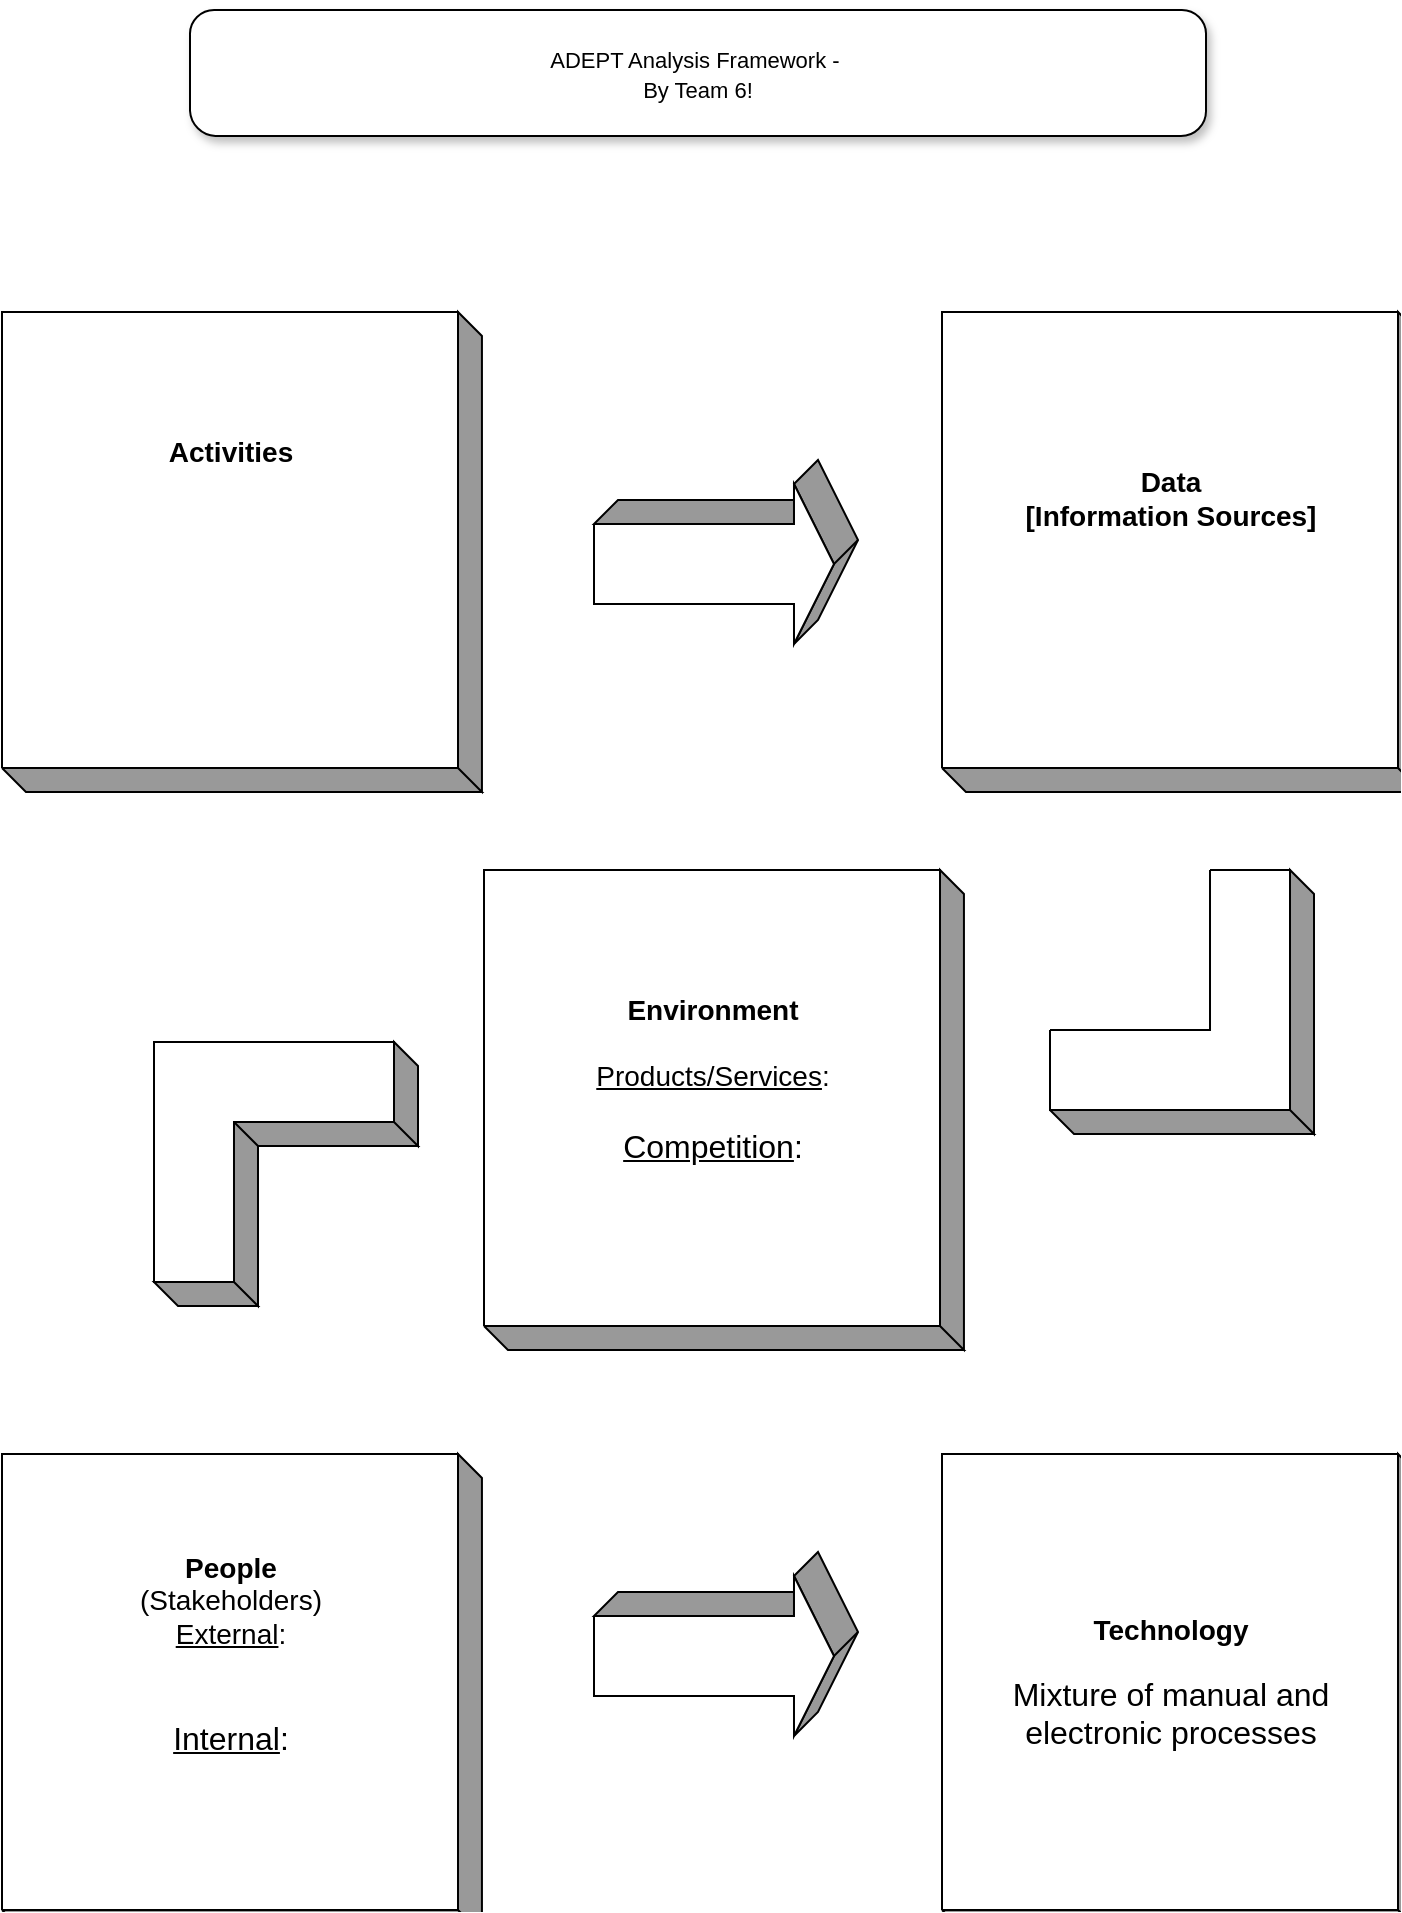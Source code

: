 <mxfile version="27.1.4" pages="2">
  <diagram name="ADEPT" id="ADEPT">
    <mxGraphModel dx="891" dy="790" grid="1" gridSize="10" guides="1" tooltips="1" connect="1" arrows="1" fold="1" page="1" pageScale="1" pageWidth="850" pageHeight="1100" math="0" shadow="0">
      <root>
        <mxCell id="0" />
        <mxCell id="1" parent="0" />
        <mxCell id="2" style="vsdxID=1;fillColor=none;gradientColor=none;strokeColor=none;labelBackgroundColor=none;rounded=0;html=1;whiteSpace=wrap;" parent="1" vertex="1">
          <mxGeometry x="76" y="241" width="228" height="228" as="geometry" />
        </mxCell>
        <mxCell id="3" style="vsdxID=2;fillColor=#999999;gradientColor=none;shape=stencil(UzV2Ls5ILEhVNTIoLinKz04tz0wpyVA1dlE1MsrMy0gtyiwBslSNXVWNndPyi1LTi/JL81Ig/IJEkEoQKze/DGRCBUSfAUiHkUElhGdoAOG7QZTmZOYhKYVJkqUYr1JTPSNTFNVwAWI1IAlRw+0km0+yBrzOATIQ8ZWWmZMDiW5kefT4BQpB0oaxKwA=);strokeColor=#000000;spacingTop=-3;spacingBottom=-3;spacingLeft=-3;spacingRight=-3;labelBackgroundColor=none;rounded=0;html=1;whiteSpace=wrap;" parent="2" vertex="1">
          <mxGeometry width="228" height="228" as="geometry" />
        </mxCell>
        <mxCell id="4" style="vsdxID=3;fillColor=#FFFFFF;gradientColor=none;shape=stencil(nZBLDoAgDERP0z3SIyjew0SURgSD+Lu9kMZoXLhwN9O+tukAlrNpJg1SzDH4QW/URgNYgZTkjA4UkwJUgGXng+6DX1zLfmoymdXo17xh5zmRJ6Q42BWCfc2oJfdAr+Yv+AP9Cb7OJ3H/2JG1HNGz/84klThPVCc=);strokeColor=#000000;labelBackgroundColor=none;rounded=0;html=1;whiteSpace=wrap;" parent="2" vertex="1">
          <mxGeometry width="228" height="228" as="geometry" />
        </mxCell>
        <mxCell id="5" value="&lt;p style=&quot;margin-left: 0 ; margin-right: 0 ; margin-top: 0px ; margin-bottom: 0px ; text-indent: 0 ; direction: ltr&quot;&gt;&lt;/p&gt;&lt;div style=&quot;text-align: left&quot;&gt;&lt;b style=&quot;font-family: &amp;quot;arial&amp;quot; ; font-size: 14px ; letter-spacing: 0px&quot;&gt;Activities&lt;/b&gt;&lt;/div&gt;&lt;div style=&quot;text-align: left&quot;&gt;&lt;b style=&quot;font-family: &amp;quot;arial&amp;quot; ; font-size: 14px ; letter-spacing: 0px&quot;&gt;&lt;br&gt;&lt;/b&gt;&lt;/div&gt;&lt;font style=&quot;direction: ltr ; line-height: 120% ; opacity: 1&quot; face=&quot;arial&quot;&gt;&lt;div style=&quot;text-align: left;&quot;&gt;&lt;br&gt;&lt;/div&gt;&lt;div style=&quot;text-align: left ; font-size: 11px&quot;&gt;&lt;br&gt;&lt;/div&gt;&lt;/font&gt;&lt;p&gt;&lt;/p&gt;&lt;p style=&quot;margin-left: 0 ; margin-right: 0 ; margin-top: 0px ; margin-bottom: 0px ; text-indent: 0 ; direction: ltr&quot;&gt;&lt;/p&gt;&lt;div style=&quot;text-align: left&quot;&gt;&lt;span style=&quot;background-color: transparent; color: light-dark(rgb(0, 0, 0), rgb(237, 237, 237)); letter-spacing: 0px; font-family: arial; font-size: 16px;&quot;&gt;&amp;nbsp;&lt;/span&gt;&lt;/div&gt;&lt;p&gt;&lt;/p&gt;" style="text;vsdxID=1;fillColor=none;gradientColor=none;strokeColor=none;labelBackgroundColor=none;rounded=0;html=1;whiteSpace=wrap;verticalAlign=middle;align=center;;html=1;" parent="2" vertex="1">
          <mxGeometry y="-0.6" width="228.6" height="228.6" as="geometry" />
        </mxCell>
        <mxCell id="6" value="&lt;font style=&quot;font-size: 11px; font-family: Arial; color: rgb(0, 0, 0); direction: ltr; letter-spacing: 0px; line-height: 120%; opacity: 1;&quot;&gt;ADEPT Analysis Framework -&amp;nbsp;&lt;/font&gt;&lt;div&gt;&lt;font style=&quot;font-size: 11px; font-family: Arial; color: rgb(0, 0, 0); direction: ltr; letter-spacing: 0px; line-height: 120%; opacity: 1;&quot;&gt;By Team 6!&lt;br&gt;&lt;/font&gt;&lt;/div&gt;" style="verticalAlign=middle;align=center;vsdxID=4;fillColor=#FFFFFF;gradientColor=none;shape=stencil(vVPbEoIgEP0aHnUQLPPZ7D+YQmUicVZK+/sw6EJazTSTb7t7DruchYNo1las4YjgVoPa807sdIXoGhEi6oqD0CZCNEc0KxTwEtSx3tm8YQNziA7qNHTo7bk0CRfDIYLPthBhfM03ls1gazBwbBLGiWXDjZ6GiWvQ+w1uDVcu7QPWizYApZkWqragwySDkgdmVlBIVnpQ23HejMrudlLU/P1k8lEJTUdKcOopGe1mNiVkcvDPQibXMoOMyY/wRsUy9lWQKIwiT8XrUu7P/X8h31xigofBCiGl9ecz/mpIU7JmpvkF);strokeColor=#000000;shadow=1;labelBackgroundColor=none;rounded=0;html=1;whiteSpace=wrap;" parent="1" vertex="1">
          <mxGeometry x="170" y="90" width="508" height="63" as="geometry" />
        </mxCell>
        <mxCell id="7" style="vsdxID=5;fillColor=none;gradientColor=none;strokeColor=none;labelBackgroundColor=none;rounded=0;html=1;whiteSpace=wrap;" parent="1" vertex="1">
          <mxGeometry x="546" y="241" width="228" height="228" as="geometry" />
        </mxCell>
        <mxCell id="8" style="vsdxID=6;fillColor=#999999;gradientColor=none;shape=stencil(UzV2Ls5ILEhVNTIoLinKz04tz0wpyVA1dlE1MsrMy0gtyiwBslSNXVWNndPyi1LTi/JL81Ig/IJEkEoQKze/DGRCBUSfAUiHkUElhGdoAOG7QZTmZOYhKYVJkqUYr1JTPSNTFNVwAWI1IAlRw+0km0+yBrzOATIQ8ZWWmZMDiW5kefT4BQpB0oaxKwA=);strokeColor=#000000;spacingTop=-3;spacingBottom=-3;spacingLeft=-3;spacingRight=-3;labelBackgroundColor=none;rounded=0;html=1;whiteSpace=wrap;" parent="7" vertex="1">
          <mxGeometry width="228" height="228" as="geometry" />
        </mxCell>
        <mxCell id="9" style="vsdxID=7;fillColor=#FFFFFF;gradientColor=none;shape=stencil(nZBLDoAgDERP0z3SIyjew0SURgSD+Lu9kMZoXLhwN9O+tukAlrNpJg1SzDH4QW/URgNYgZTkjA4UkwJUgGXng+6DX1zLfmoymdXo17xh5zmRJ6Q42BWCfc2oJfdAr+Yv+AP9Cb7OJ3H/2JG1HNGz/84klThPVCc=);strokeColor=#000000;labelBackgroundColor=none;rounded=0;html=1;whiteSpace=wrap;" parent="7" vertex="1">
          <mxGeometry width="228" height="228" as="geometry" />
        </mxCell>
        <mxCell id="10" value="&lt;p style=&quot;align:center;margin-left:0;margin-right:0;margin-top:0px;margin-bottom:0px;text-indent:0;valign:middle;direction:ltr;&quot;&gt;&lt;font style=&quot;font-size: 14px; font-family: Arial; color: rgb(0, 0, 0); direction: ltr; letter-spacing: 0px; line-height: 120%; opacity: 1;&quot;&gt;&lt;b&gt;&lt;br&gt;&lt;/b&gt;&lt;/font&gt;&lt;/p&gt;&lt;p style=&quot;align:center;margin-left:0;margin-right:0;margin-top:0px;margin-bottom:0px;text-indent:0;valign:middle;direction:ltr;&quot;&gt;&lt;font style=&quot;font-size: 14px; font-family: Arial; color: rgb(0, 0, 0); direction: ltr; letter-spacing: 0px; line-height: 120%; opacity: 1;&quot;&gt;&lt;b&gt;Data&lt;br&gt;[Information Sources]&lt;br&gt;&lt;/b&gt;&lt;/font&gt;&lt;font style=&quot;font-size: 11px; font-family: Arial; color: rgb(0, 0, 0); direction: ltr; letter-spacing: 0px; line-height: 120%; opacity: 1;&quot;&gt;&lt;br&gt;&lt;/font&gt;&lt;/p&gt;&lt;p style=&quot;align:center;margin-left:0;margin-right:0;margin-top:0px;margin-bottom:0px;text-indent:0;valign:middle;direction:ltr;&quot;&gt;&lt;br&gt;&lt;/p&gt;&lt;p style=&quot;align:center;margin-left:0;margin-right:0;margin-top:0px;margin-bottom:0px;text-indent:0;valign:middle;direction:ltr;&quot;&gt;&lt;font style=&quot;font-size: 11px; font-family: Arial; color: rgb(0, 0, 0); direction: ltr; letter-spacing: 0px; line-height: 120%; opacity: 1;&quot;&gt;&lt;br&gt;&lt;br&gt;&lt;/font&gt;&lt;/p&gt;" style="text;vsdxID=5;fillColor=none;gradientColor=none;strokeColor=none;labelBackgroundColor=none;rounded=0;html=1;whiteSpace=wrap;verticalAlign=middle;align=center;;html=1;" parent="7" vertex="1">
          <mxGeometry y="-0.6" width="228.6" height="228.6" as="geometry" />
        </mxCell>
        <mxCell id="11" style="vsdxID=8;fillColor=none;gradientColor=none;strokeColor=none;labelBackgroundColor=none;rounded=0;html=1;whiteSpace=wrap;" parent="1" vertex="1">
          <mxGeometry x="76" y="812" width="228" height="228" as="geometry" />
        </mxCell>
        <mxCell id="12" style="vsdxID=9;fillColor=#999999;gradientColor=none;shape=stencil(UzV2Ls5ILEhVNTIoLinKz04tz0wpyVA1dlE1MsrMy0gtyiwBslSNXVWNndPyi1LTi/JL81Ig/IJEkEoQKze/DGRCBUSfAUiHkUElhGdoAOG7QZTmZOYhKYVJkqUYr1JTPSNTFNVwAWI1IAlRw+0km0+yBrzOATIQ8ZWWmZMDiW5kefT4BQpB0oaxKwA=);strokeColor=#000000;spacingTop=-3;spacingBottom=-3;spacingLeft=-3;spacingRight=-3;labelBackgroundColor=none;rounded=0;html=1;whiteSpace=wrap;" parent="11" vertex="1">
          <mxGeometry width="228" height="228" as="geometry" />
        </mxCell>
        <mxCell id="13" style="vsdxID=10;fillColor=#FFFFFF;gradientColor=none;shape=stencil(nZBLDoAgDERP0z3SIyjew0SURgSD+Lu9kMZoXLhwN9O+tukAlrNpJg1SzDH4QW/URgNYgZTkjA4UkwJUgGXng+6DX1zLfmoymdXo17xh5zmRJ6Q42BWCfc2oJfdAr+Yv+AP9Cb7OJ3H/2JG1HNGz/84klThPVCc=);strokeColor=#000000;labelBackgroundColor=none;rounded=0;html=1;whiteSpace=wrap;" parent="11" vertex="1">
          <mxGeometry width="228" height="228" as="geometry" />
        </mxCell>
        <mxCell id="14" value="&lt;p style=&quot;align:center;margin-left:0;margin-right:0;margin-top:0px;margin-bottom:0px;text-indent:0;valign:middle;direction:ltr;&quot;&gt;&lt;font style=&quot;font-size: 14px;&quot;&gt;&lt;font style=&quot;font-family: Arial; color: rgb(0, 0, 0); direction: ltr; letter-spacing: 0px; line-height: 120%; opacity: 1;&quot;&gt;&lt;b style=&quot;&quot;&gt;People&lt;/b&gt;&lt;/font&gt;&lt;font style=&quot;font-family: Arial; color: rgb(0, 0, 0); direction: ltr; letter-spacing: 0px; line-height: 120%; opacity: 1;&quot;&gt; &lt;br&gt;(Stakeholders)&lt;/font&gt;&lt;font style=&quot;font-family: Arial; color: rgb(0, 0, 0); direction: ltr; letter-spacing: 0px; line-height: 120%; opacity: 1;&quot;&gt;&lt;br&gt;&lt;/font&gt;&lt;font style=&quot;font-family: Arial; color: rgb(0, 0, 0); direction: ltr; letter-spacing: 0px; line-height: 120%; opacity: 1;&quot;&gt;&lt;u&gt;External&lt;/u&gt;&lt;/font&gt;&lt;font style=&quot;font-family: Arial; color: rgb(0, 0, 0); direction: ltr; letter-spacing: 0px; line-height: 120%; opacity: 1;&quot;&gt;:&lt;/font&gt;&lt;/font&gt;&lt;/p&gt;&lt;p style=&quot;align:center;margin-left:0;margin-right:0;margin-top:0px;margin-bottom:0px;text-indent:0;valign:middle;direction:ltr;&quot;&gt;&lt;br&gt;&lt;/p&gt;&lt;p style=&quot;align:center;margin-left:0;margin-right:0;margin-top:0px;margin-bottom:0px;text-indent:0;valign:middle;direction:ltr;&quot;&gt;&lt;font size=&quot;3&quot;&gt;&lt;font style=&quot;font-family: Arial; color: rgb(0, 0, 0); direction: ltr; letter-spacing: 0px; line-height: 120%; opacity: 1;&quot;&gt;&lt;br&gt;&lt;/font&gt;&lt;font style=&quot;font-family: Arial; color: rgb(0, 0, 0); direction: ltr; letter-spacing: 0px; line-height: 120%; opacity: 1;&quot;&gt;&lt;u&gt;Internal&lt;/u&gt;&lt;/font&gt;&lt;font style=&quot;font-family: Arial; color: rgb(0, 0, 0); direction: ltr; letter-spacing: 0px; line-height: 120%; opacity: 1;&quot;&gt;:&lt;br&gt;&lt;/font&gt;&lt;/font&gt;&lt;/p&gt;&lt;p style=&quot;align:center;margin-left:0;margin-right:0;margin-top:0px;margin-bottom:0px;text-indent:0;valign:middle;direction:ltr;&quot;&gt;&lt;br&gt;&lt;/p&gt;&lt;p style=&quot;align:center;margin-left:0;margin-right:0;margin-top:0px;margin-bottom:0px;text-indent:0;valign:middle;direction:ltr;&quot;&gt;&lt;font style=&quot;font-family: Arial; color: rgb(0, 0, 0); direction: ltr; letter-spacing: 0px; line-height: 120%; opacity: 1;&quot;&gt;&lt;br&gt;&lt;/font&gt;&lt;/p&gt;" style="text;vsdxID=8;fillColor=none;gradientColor=none;strokeColor=none;labelBackgroundColor=none;rounded=0;html=1;whiteSpace=wrap;verticalAlign=middle;align=center;;html=1;" parent="11" vertex="1">
          <mxGeometry y="-0.6" width="228.6" height="228.6" as="geometry" />
        </mxCell>
        <mxCell id="15" style="vsdxID=11;fillColor=none;gradientColor=none;strokeColor=none;labelBackgroundColor=none;rounded=0;html=1;whiteSpace=wrap;" parent="1" vertex="1">
          <mxGeometry x="546" y="812" width="228" height="228" as="geometry" />
        </mxCell>
        <mxCell id="16" style="vsdxID=12;fillColor=#999999;gradientColor=none;shape=stencil(UzV2Ls5ILEhVNTIoLinKz04tz0wpyVA1dlE1MsrMy0gtyiwBslSNXVWNndPyi1LTi/JL81Ig/IJEkEoQKze/DGRCBUSfAUiHkUElhGdoAOG7QZTmZOYhKYVJkqUYr1JTPSNTFNVwAWI1IAlRw+0km0+yBrzOATIQ8ZWWmZMDiW5kefT4BQpB0oaxKwA=);strokeColor=#000000;spacingTop=-3;spacingBottom=-3;spacingLeft=-3;spacingRight=-3;labelBackgroundColor=none;rounded=0;html=1;whiteSpace=wrap;" parent="15" vertex="1">
          <mxGeometry width="228" height="228" as="geometry" />
        </mxCell>
        <mxCell id="17" style="vsdxID=13;fillColor=#FFFFFF;gradientColor=none;shape=stencil(nZBLDoAgDERP0z3SIyjew0SURgSD+Lu9kMZoXLhwN9O+tukAlrNpJg1SzDH4QW/URgNYgZTkjA4UkwJUgGXng+6DX1zLfmoymdXo17xh5zmRJ6Q42BWCfc2oJfdAr+Yv+AP9Cb7OJ3H/2JG1HNGz/84klThPVCc=);strokeColor=#000000;labelBackgroundColor=none;rounded=0;html=1;whiteSpace=wrap;" parent="15" vertex="1">
          <mxGeometry width="228" height="228" as="geometry" />
        </mxCell>
        <mxCell id="18" value="&lt;p style=&quot;align:center;margin-left:0;margin-right:0;margin-top:0px;margin-bottom:0px;text-indent:0;valign:middle;direction:ltr;&quot;&gt;&lt;font style=&quot;font-size: 14px; font-family: Arial; color: rgb(0, 0, 0); direction: ltr; letter-spacing: 0px; line-height: 120%; opacity: 1;&quot;&gt;&lt;b&gt;Technology&lt;br&gt;&lt;/b&gt;&lt;/font&gt;&lt;font style=&quot;font-family: Arial; color: rgb(0, 0, 0); direction: ltr; letter-spacing: 0px; line-height: 120%; opacity: 1;&quot;&gt;&lt;br&gt;&lt;/font&gt;&lt;/p&gt;&lt;p style=&quot;align:center;margin-left:0;margin-right:0;margin-top:0px;margin-bottom:0px;text-indent:0;valign:middle;direction:ltr;&quot;&gt;&lt;span data-teams=&quot;true&quot;&gt;&lt;font size=&quot;3&quot;&gt;Mixture of manual and electronic processes&lt;/font&gt;&lt;/span&gt;&lt;/p&gt;" style="text;vsdxID=11;fillColor=none;gradientColor=none;strokeColor=none;labelBackgroundColor=none;rounded=0;html=1;whiteSpace=wrap;verticalAlign=middle;align=center;;html=1;" parent="15" vertex="1">
          <mxGeometry y="-0.6" width="228.6" height="228.6" as="geometry" />
        </mxCell>
        <mxCell id="19" style="vsdxID=14;fillColor=none;gradientColor=none;strokeColor=none;labelBackgroundColor=none;rounded=0;html=1;whiteSpace=wrap;" parent="1" vertex="1">
          <mxGeometry x="317" y="520" width="228" height="228" as="geometry" />
        </mxCell>
        <mxCell id="20" style="vsdxID=15;fillColor=#999999;gradientColor=none;shape=stencil(UzV2Ls5ILEhVNTIoLinKz04tz0wpyVA1dlE1MsrMy0gtyiwBslSNXVWNndPyi1LTi/JL81Ig/IJEkEoQKze/DGRCBUSfAUiHkUElhGdoAOG7QZTmZOYhKYVJkqUYr1JTPSNTFNVwAWI1IAlRw+0km0+yBrzOATIQ8ZWWmZMDiW5kefT4BQpB0oaxKwA=);strokeColor=#000000;spacingTop=-3;spacingBottom=-3;spacingLeft=-3;spacingRight=-3;labelBackgroundColor=none;rounded=0;html=1;whiteSpace=wrap;" parent="19" vertex="1">
          <mxGeometry width="228" height="228" as="geometry" />
        </mxCell>
        <mxCell id="21" style="vsdxID=16;fillColor=#FFFFFF;gradientColor=none;shape=stencil(nZBLDoAgDERP0z3SIyjew0SURgSD+Lu9kMZoXLhwN9O+tukAlrNpJg1SzDH4QW/URgNYgZTkjA4UkwJUgGXng+6DX1zLfmoymdXo17xh5zmRJ6Q42BWCfc2oJfdAr+Yv+AP9Cb7OJ3H/2JG1HNGz/84klThPVCc=);strokeColor=#000000;labelBackgroundColor=none;rounded=0;html=1;whiteSpace=wrap;" parent="19" vertex="1">
          <mxGeometry width="228" height="228" as="geometry" />
        </mxCell>
        <mxCell id="22" value="&lt;p style=&quot;align:center;margin-left:0;margin-right:0;margin-top:0px;margin-bottom:0px;text-indent:0;valign:middle;direction:ltr;&quot;&gt;&lt;font style=&quot;font-size: 14px;&quot;&gt;&lt;font style=&quot;font-family: Arial; color: rgb(0, 0, 0); direction: ltr; letter-spacing: 0px; line-height: 120%; opacity: 1;&quot;&gt;&lt;b style=&quot;&quot;&gt;Environment&lt;br&gt;&lt;/b&gt;&lt;/font&gt;&lt;font style=&quot;font-family: Arial; color: rgb(0, 0, 0); direction: ltr; letter-spacing: 0px; line-height: 120%; opacity: 1;&quot;&gt;&lt;br&gt;&lt;/font&gt;&lt;font style=&quot;font-family: Arial; color: rgb(0, 0, 0); direction: ltr; letter-spacing: 0px; line-height: 120%; opacity: 1;&quot;&gt;&lt;u&gt;Products/Services&lt;/u&gt;&lt;/font&gt;&lt;font style=&quot;font-family: Arial; color: rgb(0, 0, 0); direction: ltr; letter-spacing: 0px; line-height: 120%; opacity: 1;&quot;&gt;:&lt;br&gt;&lt;/font&gt;&lt;/font&gt;&lt;/p&gt;&lt;p style=&quot;align:center;margin-left:0;margin-right:0;margin-top:0px;margin-bottom:0px;text-indent:0;valign:middle;direction:ltr;&quot;&gt;&lt;font style=&quot;font-size: 14px;&quot;&gt;&lt;font style=&quot;font-family: Arial; color: rgb(0, 0, 0); direction: ltr; letter-spacing: 0px; line-height: 120%; opacity: 1;&quot;&gt;&lt;br&gt;&lt;/font&gt;&lt;/font&gt;&lt;/p&gt;&lt;p style=&quot;align:center;margin-left:0;margin-right:0;margin-top:0px;margin-bottom:0px;text-indent:0;valign:middle;direction:ltr;&quot;&gt;&lt;font size=&quot;3&quot;&gt;&lt;font style=&quot;font-family: Arial; color: rgb(0, 0, 0); direction: ltr; letter-spacing: 0px; line-height: 120%; opacity: 1;&quot;&gt;&lt;u&gt;Competition&lt;/u&gt;&lt;/font&gt;&lt;font style=&quot;font-family: Arial; color: rgb(0, 0, 0); direction: ltr; letter-spacing: 0px; line-height: 120%; opacity: 1;&quot;&gt;:&lt;br&gt;&lt;br&gt;&lt;/font&gt;&lt;/font&gt;&lt;/p&gt;" style="text;vsdxID=14;fillColor=none;gradientColor=none;strokeColor=none;labelBackgroundColor=none;rounded=0;html=1;whiteSpace=wrap;verticalAlign=middle;align=center;;html=1;" parent="19" vertex="1">
          <mxGeometry y="-0.6" width="228.6" height="228.6" as="geometry" />
        </mxCell>
        <mxCell id="23" style="vsdxID=17;fillColor=none;gradientColor=none;strokeColor=none;flipH=1;labelBackgroundColor=none;rounded=0;html=1;whiteSpace=wrap;rotation=-180;" parent="1" vertex="1">
          <mxGeometry x="372" y="327" width="120" height="80" as="geometry" />
        </mxCell>
        <mxCell id="24" style="vsdxID=18;fillColor=#999999;gradientColor=none;shape=stencil(UzV2Ls5ILEhVNTIoLinKz04tz0wpyVA1dlE1MsrMy0gtyiwBslSNXVWNndPyi1LTi/JL81Ig/IJEkEoQKze/DGRCBUSfoZmemTlIl5FBJUTE3BTMdYOozsnMw6va0MCAFOWWeFRD5YhRCrOVPDejqgYyEIGTlpmTAwlbZHn0wAQKQSLC2BUA);strokeColor=#000000;spacingTop=-3;spacingBottom=-3;spacingLeft=-3;spacingRight=-3;labelBackgroundColor=none;rounded=0;html=1;whiteSpace=wrap;rotation=-180;" parent="23" vertex="1">
          <mxGeometry width="120" height="80" as="geometry" />
        </mxCell>
        <mxCell id="25" style="vsdxID=19;fillColor=#999999;gradientColor=none;shape=stencil(jZLbDsIgDIafppcaDhk+wJzvsWRMiAgLw9PbCzZRGRl697d8beEvwNtZ9ZMERubg3Une9BAU8D0wpq2SXoeogHfA29F5efTuYgeMpz6RSZ3dNXW4Yx0VW7FLVYw8MENe0QFho+0XTDKwqZBlW0oqeEnTZp3e0PwiosKWnSvwDzOi+Ng4amNwC+/zNY//t63+smz+YnYUy5XHFH4X3j0B);strokeColor=#000000;spacingTop=-3;spacingBottom=-3;spacingLeft=-3;spacingRight=-3;labelBackgroundColor=none;rounded=0;html=1;whiteSpace=wrap;rotation=-180;" parent="23" vertex="1">
          <mxGeometry width="120" height="80" as="geometry" />
        </mxCell>
        <mxCell id="26" value="" style="verticalAlign=middle;align=center;vsdxID=21;fillColor=#FFFFFF;gradientColor=none;shape=stencil(UzV2Ls5ILEhVNTIoLinKz04tz0wpyVA1dlE1MsrMy0gtyiwBslSNXVWNndPyi1LTi/JL81Ig/IJEkEoQKze/DGRCBUSfoYEBSI+RQSWEb24K5rpB1OZk5iGrNdMzM6dANcwurMpRnWGKRyWmwSQpNsLnZrTQIEUtalgAGYggT8vMyYHEGLI8ehQBhSDRa+wKAA==);strokeColor=#000000;labelBackgroundColor=none;rounded=0;html=1;whiteSpace=wrap;rotation=-180;" parent="23" vertex="1">
          <mxGeometry width="120" height="80" as="geometry" />
        </mxCell>
        <mxCell id="27" style="vsdxID=22;fillColor=none;gradientColor=none;strokeColor=none;flipH=1;labelBackgroundColor=none;rounded=0;html=1;whiteSpace=wrap;rotation=-180;" parent="1" vertex="1">
          <mxGeometry x="372" y="873" width="120" height="80" as="geometry" />
        </mxCell>
        <mxCell id="28" style="vsdxID=23;fillColor=#999999;gradientColor=none;shape=stencil(UzV2Ls5ILEhVNTIoLinKz04tz0wpyVA1dlE1MsrMy0gtyiwBslSNXVWNndPyi1LTi/JL81Ig/IJEkEoQKze/DGRCBUSfoZmemTlIl5FBJUTE3BTMdYOozsnMw6va0MCAFOWWeFRD5YhRCrOVPDejqgYyEIGTlpmTAwlbZHn0wAQKQSLC2BUA);strokeColor=#000000;spacingTop=-3;spacingBottom=-3;spacingLeft=-3;spacingRight=-3;labelBackgroundColor=none;rounded=0;html=1;whiteSpace=wrap;rotation=-180;" parent="27" vertex="1">
          <mxGeometry width="120" height="80" as="geometry" />
        </mxCell>
        <mxCell id="29" style="vsdxID=24;fillColor=#999999;gradientColor=none;shape=stencil(jZLbDsIgDIafppcaDhk+wJzvsWRMiAgLw9PbCzZRGRl697d8beEvwNtZ9ZMERubg3Une9BAU8D0wpq2SXoeogHfA29F5efTuYgeMpz6RSZ3dNXW4Yx0VW7FLVYw8MENe0QFho+0XTDKwqZBlW0oqeEnTZp3e0PwiosKWnSvwDzOi+Ng4amNwC+/zNY//t63+smz+YnYUy5XHFH4X3j0B);strokeColor=#000000;spacingTop=-3;spacingBottom=-3;spacingLeft=-3;spacingRight=-3;labelBackgroundColor=none;rounded=0;html=1;whiteSpace=wrap;rotation=-180;" parent="27" vertex="1">
          <mxGeometry width="120" height="80" as="geometry" />
        </mxCell>
        <mxCell id="30" value="" style="verticalAlign=middle;align=center;vsdxID=26;fillColor=#FFFFFF;gradientColor=none;shape=stencil(UzV2Ls5ILEhVNTIoLinKz04tz0wpyVA1dlE1MsrMy0gtyiwBslSNXVWNndPyi1LTi/JL81Ig/IJEkEoQKze/DGRCBUSfoYEBSI+RQSWEb24K5rpB1OZk5iGrNdMzM6dANcwurMpRnWGKRyWmwSQpNsLnZrTQIEUtalgAGYggT8vMyYHEGLI8ehQBhSDRa+wKAA==);strokeColor=#000000;labelBackgroundColor=none;rounded=0;html=1;whiteSpace=wrap;rotation=-180;" parent="27" vertex="1">
          <mxGeometry width="120" height="80" as="geometry" />
        </mxCell>
        <mxCell id="31" style="vsdxID=27;fillColor=none;gradientColor=none;strokeColor=none;flipH=1;labelBackgroundColor=none;rounded=0;html=1;whiteSpace=wrap;rotation=-90;" parent="1" vertex="1">
          <mxGeometry x="600" y="520" width="120" height="120" as="geometry" />
        </mxCell>
        <mxCell id="32" style="vsdxID=28;fillColor=#999999;gradientColor=none;shape=stencil(UzV2Ls5ILEhVNTIoLinKz04tz0wpyVA1dlE1MsrMy0gtyiwBslSNXVWNndPyi1LTi/JL81Ig/IJEkEoQKze/DGRCBUSfAUiHkUElMs8NojAnMw+nQkMDPEphkkQptkRTa4hHra4hCYpJcANJ5mIoJtoNKAqBDEScpGXm5ECiFFkePQ6BQpD4N3YFAA==);strokeColor=#000000;spacingTop=-3;spacingBottom=-3;spacingLeft=-3;spacingRight=-3;labelBackgroundColor=none;rounded=0;html=1;whiteSpace=wrap;rotation=-90;" parent="31" vertex="1">
          <mxGeometry width="120" height="120" as="geometry" />
        </mxCell>
        <mxCell id="33" style="vsdxID=29;fillColor=#FFFFFF;gradientColor=none;shape=stencil(UzV2Ls5ILEhVNTIoLinKz04tz0wpyVA1dlE1MsrMy0gtyiwBslSNXVWNndPyi1LTi/JL81Ig/IJEkEoQKze/DGRCBUSfAUiHkUElMs8NojAnMw+nQkMDPEphkmQpNjPTMzPHrdzYWM/YmDINRHsSRSGQgQjDtMycHEgUIMujhzlQCBJfxq4A);strokeColor=none;labelBackgroundColor=none;rounded=0;html=1;whiteSpace=wrap;rotation=-90;" parent="31" vertex="1">
          <mxGeometry width="120" height="120" as="geometry" />
        </mxCell>
        <mxCell id="34" value="" style="verticalAlign=middle;align=center;vsdxID=30;fillColor=#FFFFFF;gradientColor=none;shape=stencil(UzV2Ls5ILEhVNTIoLinKz04tz0wpyVA1dlE1MsrMy0gtyiwBslSNXVWNndPyi1LTi/JL81Ig/IJEkEoQKze/DGRCBUSfsbGesTFIl5FBJUTEAMxzgyjOycxDUmxAnkJDAzxKYZJkKTYz0zMzR1ZOgecwFWOYTqJjgAxEsENiDFkOPYqAQpDoNXYFAA==);strokeColor=#000000;labelBackgroundColor=none;rounded=0;html=1;whiteSpace=wrap;rotation=-90;" parent="31" vertex="1">
          <mxGeometry width="120" height="120" as="geometry" />
        </mxCell>
        <mxCell id="35" style="vsdxID=31;fillColor=none;gradientColor=none;strokeColor=none;flipV=1;labelBackgroundColor=none;rounded=0;html=1;whiteSpace=wrap;rotation=90;" parent="1" vertex="1">
          <mxGeometry x="152" y="606" width="120" height="120" as="geometry" />
        </mxCell>
        <mxCell id="36" style="vsdxID=32;fillColor=#999999;gradientColor=none;shape=stencil(rZPdDsIgDIWfhksXoIrxes73WDImRISF4d/bCxKjbsoketeW77RNw0FQ9qLuOKK4d9bs+Ek2TiBYI0qlFtxK5yMEFYKyNZZvrTnoJuZdHcgQ7c0xdDhHHUABEFQUX2IF37JNhJXUSZixgi0/CwjGv+D3/D1MXuFVBrv479p53eejK04Iss+ePWEsmJGsf5CAM3sPbplk8bc7TCzsg4c/WqlUtNfz+9BPvhS9CNUV);strokeColor=#000000;spacingTop=-3;spacingBottom=-3;spacingLeft=-3;spacingRight=-3;labelBackgroundColor=none;rounded=0;html=1;whiteSpace=wrap;rotation=90;" parent="35" vertex="1">
          <mxGeometry width="120" height="120" as="geometry" />
        </mxCell>
        <mxCell id="37" style="vsdxID=33;fillColor=#FFFFFF;gradientColor=none;shape=stencil(UzV2Ls5ILEhVNTIoLinKz04tz0wpyVA1dlE1MsrMy0gtyiwBslSNXVWNndPyi1LTi/JL81Ig/IJEkEoQKze/DGRCBUSfAUiHkUElMs8NojAnMw+nQkMDPEphkmQpNjPTMzPHrdzYWM/YmDINRHsSRSGQgQjDtMycHEgUIMujhzlQCBJfxq4A);strokeColor=none;labelBackgroundColor=none;rounded=0;html=1;whiteSpace=wrap;rotation=90;" parent="35" vertex="1">
          <mxGeometry width="120" height="120" as="geometry" />
        </mxCell>
        <mxCell id="38" value="" style="verticalAlign=middle;align=center;vsdxID=34;fillColor=#FFFFFF;gradientColor=none;shape=stencil(UzV2Ls5ILEhVNTIoLinKz04tz0wpyVA1dlE1MsrMy0gtyiwBslSNXVWNndPyi1LTi/JL81Ig/IJEkEoQKze/DGRCBUSfsbGesTFIl5FBJUTEAMxzgyjOycxDUmxAnkJDAzxKYZJkKTYz0zMzR1ZOgecwFWOYTqJjgAxEsENiDFkOPYqAQpDoNXYFAA==);strokeColor=#000000;labelBackgroundColor=none;rounded=0;html=1;whiteSpace=wrap;rotation=90;" parent="35" vertex="1">
          <mxGeometry width="120" height="120" as="geometry" />
        </mxCell>
      </root>
    </mxGraphModel>
  </diagram>
  <diagram name="ADEPT Electronic version" id="ADEPT_Electronic_version">
    <mxGraphModel dx="852" dy="504" grid="1" gridSize="10" guides="1" tooltips="1" connect="1" arrows="1" fold="1" page="1" pageScale="1" pageWidth="850" pageHeight="1100" math="0" shadow="0">
      <root>
        <mxCell id="0" />
        <mxCell id="1" value="Connector" parent="0" />
        <mxCell id="3" style="vsdxID=1;fillColor=none;gradientColor=none;strokeColor=none;labelBackgroundColor=none;rounded=0;html=1;whiteSpace=wrap;" parent="1" vertex="1">
          <mxGeometry x="82" y="241" width="228" height="228" as="geometry" />
        </mxCell>
        <mxCell id="4" style="vsdxID=2;fillColor=#999999;gradientColor=none;shape=stencil(UzV2Ls5ILEhVNTIoLinKz04tz0wpyVA1dlE1MsrMy0gtyiwBslSNXVWNndPyi1LTi/JL81Ig/IJEkEoQKze/DGRCBUSfAUiHkUElhGdoAOG7QZTmZOYhKYVJkqUYr1JTPSNTFNVwAWI1IAlRw+0km0+yBrzOATIQ8ZWWmZMDiW5kefT4BQpB0oaxKwA=);strokeColor=#000000;spacingTop=-3;spacingBottom=-3;spacingLeft=-3;spacingRight=-3;labelBackgroundColor=none;rounded=0;html=1;whiteSpace=wrap;" parent="3" vertex="1">
          <mxGeometry width="228" height="228" as="geometry" />
        </mxCell>
        <mxCell id="5" style="vsdxID=3;fillColor=#FFFFFF;gradientColor=none;shape=stencil(nZBLDoAgDERP0z3SIyjew0SURgSD+Lu9kMZoXLhwN9O+tukAlrNpJg1SzDH4QW/URgNYgZTkjA4UkwJUgGXng+6DX1zLfmoymdXo17xh5zmRJ6Q42BWCfc2oJfdAr+Yv+AP9Cb7OJ3H/2JG1HNGz/84klThPVCc=);strokeColor=#000000;labelBackgroundColor=none;rounded=0;html=1;whiteSpace=wrap;" parent="3" vertex="1">
          <mxGeometry width="228" height="228" as="geometry" />
        </mxCell>
        <mxCell id="6" value="&lt;p style=&quot;margin-left: 0 ; margin-right: 0 ; margin-top: 0px ; margin-bottom: 0px ; text-indent: 0 ; direction: ltr&quot;&gt;&lt;div style=&quot;text-align: left&quot;&gt;&lt;b style=&quot;font-family: &amp;#34;arial&amp;#34; ; font-size: 14px ; letter-spacing: 0px&quot;&gt;Activities&lt;/b&gt;&lt;/div&gt;&lt;font style=&quot;direction: ltr ; line-height: 120% ; opacity: 1&quot; face=&quot;arial&quot;&gt;&lt;div style=&quot;text-align: left ; font-size: 11px&quot;&gt;&lt;br&gt;&lt;/div&gt;&lt;/font&gt;&lt;/p&gt;&lt;p style=&quot;margin-left: 0 ; margin-right: 0 ; margin-top: 0px ; margin-bottom: 0px ; text-indent: 0 ; direction: ltr&quot;&gt;&lt;div style=&quot;text-align: left&quot;&gt;&lt;span style=&quot;font-family: &amp;#34;arial&amp;#34; ; font-size: 14px ; letter-spacing: 0px&quot;&gt;1.&amp;nbsp;&lt;/span&gt;&lt;/div&gt;&lt;font style=&quot;font-size: 14px ; font-family: &amp;#34;arial&amp;#34; ; color: #000000 ; direction: ltr ; letter-spacing: 0px ; line-height: 120% ; opacity: 1&quot;&gt;&lt;div style=&quot;text-align: left&quot;&gt;&lt;span style=&quot;letter-spacing: 0px&quot;&gt;2.&amp;nbsp;&lt;/span&gt;&lt;/div&gt;&lt;div style=&quot;text-align: left&quot;&gt;&lt;span style=&quot;letter-spacing: 0px&quot;&gt;3.&amp;nbsp;&lt;/span&gt;&lt;/div&gt;&lt;div style=&quot;text-align: left&quot;&gt;&lt;span style=&quot;letter-spacing: 0px&quot;&gt;4.&amp;nbsp;&lt;/span&gt;&lt;/div&gt;&lt;div style=&quot;text-align: left&quot;&gt;&lt;span style=&quot;letter-spacing: 0px&quot;&gt;5.&amp;nbsp;&lt;/span&gt;&lt;/div&gt;&lt;div style=&quot;text-align: left&quot;&gt;&lt;span style=&quot;letter-spacing: 0px&quot;&gt;6.&amp;nbsp;&lt;/span&gt;&lt;/div&gt;&lt;/font&gt;&lt;/p&gt;" style="text;vsdxID=1;fillColor=none;gradientColor=none;strokeColor=none;labelBackgroundColor=none;rounded=0;html=1;whiteSpace=wrap;verticalAlign=middle;align=center;;html=1;" parent="3" vertex="1">
          <mxGeometry y="-0.6" width="228.6" height="228.6" as="geometry" />
        </mxCell>
        <mxCell id="7" value="&lt;font style=&quot;font-size:11px;font-family:Arial;color:#000000;direction:ltr;letter-spacing:0px;line-height:120%;opacity:1&quot;&gt;ADEPT Analysis Framework - ______________________________________________ SYSTEM&lt;br/&gt;&lt;/font&gt;" style="verticalAlign=middle;align=center;vsdxID=4;fillColor=#FFFFFF;gradientColor=none;shape=stencil(vVPbEoIgEP0aHnUQLPPZ7D+YQmUicVZK+/sw6EJazTSTb7t7DruchYNo1las4YjgVoPa807sdIXoGhEi6oqD0CZCNEc0KxTwEtSx3tm8YQNziA7qNHTo7bk0CRfDIYLPthBhfM03ls1gazBwbBLGiWXDjZ6GiWvQ+w1uDVcu7QPWizYApZkWqragwySDkgdmVlBIVnpQ23HejMrudlLU/P1k8lEJTUdKcOopGe1mNiVkcvDPQibXMoOMyY/wRsUy9lWQKIwiT8XrUu7P/X8h31xigofBCiGl9ecz/mpIU7JmpvkF);strokeColor=#000000;shadow=1;labelBackgroundColor=none;rounded=0;html=1;whiteSpace=wrap;" parent="1" vertex="1">
          <mxGeometry x="184" y="76" width="508" height="63" as="geometry" />
        </mxCell>
        <mxCell id="8" style="vsdxID=5;fillColor=none;gradientColor=none;strokeColor=none;labelBackgroundColor=none;rounded=0;html=1;whiteSpace=wrap;" parent="1" vertex="1">
          <mxGeometry x="552" y="241" width="228" height="228" as="geometry" />
        </mxCell>
        <mxCell id="9" style="vsdxID=6;fillColor=#999999;gradientColor=none;shape=stencil(UzV2Ls5ILEhVNTIoLinKz04tz0wpyVA1dlE1MsrMy0gtyiwBslSNXVWNndPyi1LTi/JL81Ig/IJEkEoQKze/DGRCBUSfAUiHkUElhGdoAOG7QZTmZOYhKYVJkqUYr1JTPSNTFNVwAWI1IAlRw+0km0+yBrzOATIQ8ZWWmZMDiW5kefT4BQpB0oaxKwA=);strokeColor=#000000;spacingTop=-3;spacingBottom=-3;spacingLeft=-3;spacingRight=-3;labelBackgroundColor=none;rounded=0;html=1;whiteSpace=wrap;" parent="8" vertex="1">
          <mxGeometry width="228" height="228" as="geometry" />
        </mxCell>
        <mxCell id="10" style="vsdxID=7;fillColor=#FFFFFF;gradientColor=none;shape=stencil(nZBLDoAgDERP0z3SIyjew0SURgSD+Lu9kMZoXLhwN9O+tukAlrNpJg1SzDH4QW/URgNYgZTkjA4UkwJUgGXng+6DX1zLfmoymdXo17xh5zmRJ6Q42BWCfc2oJfdAr+Yv+AP9Cb7OJ3H/2JG1HNGz/84klThPVCc=);strokeColor=#000000;labelBackgroundColor=none;rounded=0;html=1;whiteSpace=wrap;" parent="8" vertex="1">
          <mxGeometry width="228" height="228" as="geometry" />
        </mxCell>
        <mxCell id="11" value="&lt;p style=&quot;align:center;margin-left:0;margin-right:0;margin-top:0px;margin-bottom:0px;text-indent:0;valign:middle;direction:ltr;&quot;&gt;&lt;font style=&quot;font-size:14px;font-family:Arial;color:#000000;direction:ltr;letter-spacing:0px;line-height:120%;opacity:1&quot;&gt;&lt;b&gt;Data&lt;br/&gt;[Information Sources]&lt;br/&gt;&lt;/b&gt;&lt;/font&gt;&lt;font style=&quot;font-size:11px;font-family:Arial;color:#000000;direction:ltr;letter-spacing:0px;line-height:120%;opacity:1&quot;&gt;&lt;br/&gt;&lt;br/&gt;&lt;br/&gt;&lt;br/&gt;&lt;br/&gt;&lt;br/&gt;&lt;br/&gt;&lt;br/&gt;&lt;br/&gt;&lt;br/&gt;&lt;br/&gt;&lt;br/&gt;&lt;/font&gt;&lt;/p&gt;" style="text;vsdxID=5;fillColor=none;gradientColor=none;strokeColor=none;labelBackgroundColor=none;rounded=0;html=1;whiteSpace=wrap;verticalAlign=middle;align=center;;html=1;" parent="8" vertex="1">
          <mxGeometry y="-0.6" width="228.6" height="228.6" as="geometry" />
        </mxCell>
        <mxCell id="12" style="vsdxID=8;fillColor=none;gradientColor=none;strokeColor=none;labelBackgroundColor=none;rounded=0;html=1;whiteSpace=wrap;" parent="1" vertex="1">
          <mxGeometry x="82" y="812" width="228" height="228" as="geometry" />
        </mxCell>
        <mxCell id="13" style="vsdxID=9;fillColor=#999999;gradientColor=none;shape=stencil(UzV2Ls5ILEhVNTIoLinKz04tz0wpyVA1dlE1MsrMy0gtyiwBslSNXVWNndPyi1LTi/JL81Ig/IJEkEoQKze/DGRCBUSfAUiHkUElhGdoAOG7QZTmZOYhKYVJkqUYr1JTPSNTFNVwAWI1IAlRw+0km0+yBrzOATIQ8ZWWmZMDiW5kefT4BQpB0oaxKwA=);strokeColor=#000000;spacingTop=-3;spacingBottom=-3;spacingLeft=-3;spacingRight=-3;labelBackgroundColor=none;rounded=0;html=1;whiteSpace=wrap;" parent="12" vertex="1">
          <mxGeometry width="228" height="228" as="geometry" />
        </mxCell>
        <mxCell id="14" style="vsdxID=10;fillColor=#FFFFFF;gradientColor=none;shape=stencil(nZBLDoAgDERP0z3SIyjew0SURgSD+Lu9kMZoXLhwN9O+tukAlrNpJg1SzDH4QW/URgNYgZTkjA4UkwJUgGXng+6DX1zLfmoymdXo17xh5zmRJ6Q42BWCfc2oJfdAr+Yv+AP9Cb7OJ3H/2JG1HNGz/84klThPVCc=);strokeColor=#000000;labelBackgroundColor=none;rounded=0;html=1;whiteSpace=wrap;" parent="12" vertex="1">
          <mxGeometry width="228" height="228" as="geometry" />
        </mxCell>
        <mxCell id="15" value="&lt;p style=&quot;align:center;margin-left:0;margin-right:0;margin-top:0px;margin-bottom:0px;text-indent:0;valign:middle;direction:ltr;&quot;&gt;&lt;font style=&quot;font-size:14px;font-family:Arial;color:#000000;direction:ltr;letter-spacing:0px;line-height:120%;opacity:1&quot;&gt;&lt;b&gt;People&lt;/b&gt;&lt;/font&gt;&lt;font style=&quot;font-size:14px;font-family:Arial;color:#000000;direction:ltr;letter-spacing:0px;line-height:120%;opacity:1&quot;&gt; &lt;br/&gt;(Stakeholders)&lt;/font&gt;&lt;font style=&quot;font-size:11px;font-family:Arial;color:#000000;direction:ltr;letter-spacing:0px;line-height:120%;opacity:1&quot;&gt;&lt;br/&gt;&lt;/font&gt;&lt;font style=&quot;font-size:11px;font-family:Arial;color:#000000;direction:ltr;letter-spacing:0px;line-height:120%;opacity:1&quot;&gt;&lt;u&gt;External&lt;/u&gt;&lt;/font&gt;&lt;font style=&quot;font-size:11px;font-family:Arial;color:#000000;direction:ltr;letter-spacing:0px;line-height:120%;opacity:1&quot;&gt;:&lt;br/&gt;&lt;br/&gt;&lt;br/&gt;&lt;br/&gt;&lt;/font&gt;&lt;font style=&quot;font-size:11px;font-family:Arial;color:#000000;direction:ltr;letter-spacing:0px;line-height:120%;opacity:1&quot;&gt;&lt;u&gt;Internal&lt;/u&gt;&lt;/font&gt;&lt;font style=&quot;font-size:11px;font-family:Arial;color:#000000;direction:ltr;letter-spacing:0px;line-height:120%;opacity:1&quot;&gt;:&lt;br/&gt;&lt;br/&gt;&lt;br/&gt;&lt;br/&gt;&lt;br/&gt;&lt;/font&gt;&lt;/p&gt;" style="text;vsdxID=8;fillColor=none;gradientColor=none;strokeColor=none;labelBackgroundColor=none;rounded=0;html=1;whiteSpace=wrap;verticalAlign=middle;align=center;;html=1;" parent="12" vertex="1">
          <mxGeometry y="-0.6" width="228.6" height="228.6" as="geometry" />
        </mxCell>
        <mxCell id="16" style="vsdxID=11;fillColor=none;gradientColor=none;strokeColor=none;labelBackgroundColor=none;rounded=0;html=1;whiteSpace=wrap;" parent="1" vertex="1">
          <mxGeometry x="552" y="812" width="228" height="228" as="geometry" />
        </mxCell>
        <mxCell id="17" style="vsdxID=12;fillColor=#999999;gradientColor=none;shape=stencil(UzV2Ls5ILEhVNTIoLinKz04tz0wpyVA1dlE1MsrMy0gtyiwBslSNXVWNndPyi1LTi/JL81Ig/IJEkEoQKze/DGRCBUSfAUiHkUElhGdoAOG7QZTmZOYhKYVJkqUYr1JTPSNTFNVwAWI1IAlRw+0km0+yBrzOATIQ8ZWWmZMDiW5kefT4BQpB0oaxKwA=);strokeColor=#000000;spacingTop=-3;spacingBottom=-3;spacingLeft=-3;spacingRight=-3;labelBackgroundColor=none;rounded=0;html=1;whiteSpace=wrap;" parent="16" vertex="1">
          <mxGeometry width="228" height="228" as="geometry" />
        </mxCell>
        <mxCell id="18" style="vsdxID=13;fillColor=#FFFFFF;gradientColor=none;shape=stencil(nZBLDoAgDERP0z3SIyjew0SURgSD+Lu9kMZoXLhwN9O+tukAlrNpJg1SzDH4QW/URgNYgZTkjA4UkwJUgGXng+6DX1zLfmoymdXo17xh5zmRJ6Q42BWCfc2oJfdAr+Yv+AP9Cb7OJ3H/2JG1HNGz/84klThPVCc=);strokeColor=#000000;labelBackgroundColor=none;rounded=0;html=1;whiteSpace=wrap;" parent="16" vertex="1">
          <mxGeometry width="228" height="228" as="geometry" />
        </mxCell>
        <mxCell id="19" value="&lt;p style=&quot;align:center;margin-left:0;margin-right:0;margin-top:0px;margin-bottom:0px;text-indent:0;valign:middle;direction:ltr;&quot;&gt;&lt;font style=&quot;font-size:14px;font-family:Arial;color:#000000;direction:ltr;letter-spacing:0px;line-height:120%;opacity:1&quot;&gt;&lt;b&gt;Technology&lt;br/&gt;&lt;/b&gt;&lt;/font&gt;&lt;font style=&quot;font-size:11px;font-family:Arial;color:#000000;direction:ltr;letter-spacing:0px;line-height:120%;opacity:1&quot;&gt;&lt;br/&gt;&lt;br/&gt;&lt;br/&gt;&lt;/font&gt;&lt;/p&gt;" style="text;vsdxID=11;fillColor=none;gradientColor=none;strokeColor=none;labelBackgroundColor=none;rounded=0;html=1;whiteSpace=wrap;verticalAlign=middle;align=center;;html=1;" parent="16" vertex="1">
          <mxGeometry y="-0.6" width="228.6" height="228.6" as="geometry" />
        </mxCell>
        <mxCell id="20" style="vsdxID=14;fillColor=none;gradientColor=none;strokeColor=none;labelBackgroundColor=none;rounded=0;html=1;whiteSpace=wrap;" parent="1" vertex="1">
          <mxGeometry x="323" y="520" width="228" height="228" as="geometry" />
        </mxCell>
        <mxCell id="21" style="vsdxID=15;fillColor=#999999;gradientColor=none;shape=stencil(UzV2Ls5ILEhVNTIoLinKz04tz0wpyVA1dlE1MsrMy0gtyiwBslSNXVWNndPyi1LTi/JL81Ig/IJEkEoQKze/DGRCBUSfAUiHkUElhGdoAOG7QZTmZOYhKYVJkqUYr1JTPSNTFNVwAWI1IAlRw+0km0+yBrzOATIQ8ZWWmZMDiW5kefT4BQpB0oaxKwA=);strokeColor=#000000;spacingTop=-3;spacingBottom=-3;spacingLeft=-3;spacingRight=-3;labelBackgroundColor=none;rounded=0;html=1;whiteSpace=wrap;" parent="20" vertex="1">
          <mxGeometry width="228" height="228" as="geometry" />
        </mxCell>
        <mxCell id="22" style="vsdxID=16;fillColor=#FFFFFF;gradientColor=none;shape=stencil(nZBLDoAgDERP0z3SIyjew0SURgSD+Lu9kMZoXLhwN9O+tukAlrNpJg1SzDH4QW/URgNYgZTkjA4UkwJUgGXng+6DX1zLfmoymdXo17xh5zmRJ6Q42BWCfc2oJfdAr+Yv+AP9Cb7OJ3H/2JG1HNGz/84klThPVCc=);strokeColor=#000000;labelBackgroundColor=none;rounded=0;html=1;whiteSpace=wrap;" parent="20" vertex="1">
          <mxGeometry width="228" height="228" as="geometry" />
        </mxCell>
        <mxCell id="23" value="&lt;p style=&quot;align:center;margin-left:0;margin-right:0;margin-top:0px;margin-bottom:0px;text-indent:0;valign:middle;direction:ltr;&quot;&gt;&lt;font style=&quot;font-size:14px;font-family:Arial;color:#000000;direction:ltr;letter-spacing:0px;line-height:120%;opacity:1&quot;&gt;&lt;b&gt;Environment&lt;br/&gt;&lt;/b&gt;&lt;/font&gt;&lt;font style=&quot;font-size:11px;font-family:Arial;color:#000000;direction:ltr;letter-spacing:0px;line-height:120%;opacity:1&quot;&gt;&lt;br/&gt;&lt;/font&gt;&lt;font style=&quot;font-size:11px;font-family:Arial;color:#000000;direction:ltr;letter-spacing:0px;line-height:120%;opacity:1&quot;&gt;&lt;u&gt;Products/Services&lt;/u&gt;&lt;/font&gt;&lt;font style=&quot;font-size:11px;font-family:Arial;color:#000000;direction:ltr;letter-spacing:0px;line-height:120%;opacity:1&quot;&gt;:&lt;br/&gt;&lt;br/&gt;&lt;br/&gt;&lt;br/&gt;&lt;br/&gt;&lt;br/&gt;&lt;/font&gt;&lt;font style=&quot;font-size:11px;font-family:Arial;color:#000000;direction:ltr;letter-spacing:0px;line-height:120%;opacity:1&quot;&gt;&lt;u&gt;Competition&lt;/u&gt;&lt;/font&gt;&lt;font style=&quot;font-size:11px;font-family:Arial;color:#000000;direction:ltr;letter-spacing:0px;line-height:120%;opacity:1&quot;&gt;:&lt;br/&gt;&lt;br/&gt;&lt;br/&gt;&lt;/font&gt;&lt;/p&gt;" style="text;vsdxID=14;fillColor=none;gradientColor=none;strokeColor=none;labelBackgroundColor=none;rounded=0;html=1;whiteSpace=wrap;verticalAlign=middle;align=center;;html=1;" parent="20" vertex="1">
          <mxGeometry y="-0.6" width="228.6" height="228.6" as="geometry" />
        </mxCell>
        <mxCell id="24" style="vsdxID=17;fillColor=none;gradientColor=none;strokeColor=none;flipH=1;labelBackgroundColor=none;rounded=0;html=1;whiteSpace=wrap;rotation=-180;" parent="1" vertex="1">
          <mxGeometry x="378" y="327" width="120" height="80" as="geometry" />
        </mxCell>
        <mxCell id="25" style="vsdxID=18;fillColor=#999999;gradientColor=none;shape=stencil(UzV2Ls5ILEhVNTIoLinKz04tz0wpyVA1dlE1MsrMy0gtyiwBslSNXVWNndPyi1LTi/JL81Ig/IJEkEoQKze/DGRCBUSfoZmemTlIl5FBJUTE3BTMdYOozsnMw6va0MCAFOWWeFRD5YhRCrOVPDejqgYyEIGTlpmTAwlbZHn0wAQKQSLC2BUA);strokeColor=#000000;spacingTop=-3;spacingBottom=-3;spacingLeft=-3;spacingRight=-3;labelBackgroundColor=none;rounded=0;html=1;whiteSpace=wrap;rotation=-180;" parent="24" vertex="1">
          <mxGeometry width="120" height="80" as="geometry" />
        </mxCell>
        <mxCell id="26" style="vsdxID=19;fillColor=#999999;gradientColor=none;shape=stencil(jZLbDsIgDIafppcaDhk+wJzvsWRMiAgLw9PbCzZRGRl697d8beEvwNtZ9ZMERubg3Une9BAU8D0wpq2SXoeogHfA29F5efTuYgeMpz6RSZ3dNXW4Yx0VW7FLVYw8MENe0QFho+0XTDKwqZBlW0oqeEnTZp3e0PwiosKWnSvwDzOi+Ng4amNwC+/zNY//t63+smz+YnYUy5XHFH4X3j0B);strokeColor=#000000;spacingTop=-3;spacingBottom=-3;spacingLeft=-3;spacingRight=-3;labelBackgroundColor=none;rounded=0;html=1;whiteSpace=wrap;rotation=-180;" parent="24" vertex="1">
          <mxGeometry width="120" height="80" as="geometry" />
        </mxCell>
        <mxCell id="27" value="" style="verticalAlign=middle;align=center;vsdxID=21;fillColor=#FFFFFF;gradientColor=none;shape=stencil(UzV2Ls5ILEhVNTIoLinKz04tz0wpyVA1dlE1MsrMy0gtyiwBslSNXVWNndPyi1LTi/JL81Ig/IJEkEoQKze/DGRCBUSfoYEBSI+RQSWEb24K5rpB1OZk5iGrNdMzM6dANcwurMpRnWGKRyWmwSQpNsLnZrTQIEUtalgAGYggT8vMyYHEGLI8ehQBhSDRa+wKAA==);strokeColor=#000000;labelBackgroundColor=none;rounded=0;html=1;whiteSpace=wrap;rotation=-180;" parent="24" vertex="1">
          <mxGeometry width="120" height="80" as="geometry" />
        </mxCell>
        <mxCell id="28" style="vsdxID=22;fillColor=none;gradientColor=none;strokeColor=none;flipH=1;labelBackgroundColor=none;rounded=0;html=1;whiteSpace=wrap;rotation=-180;" parent="1" vertex="1">
          <mxGeometry x="378" y="873" width="120" height="80" as="geometry" />
        </mxCell>
        <mxCell id="29" style="vsdxID=23;fillColor=#999999;gradientColor=none;shape=stencil(UzV2Ls5ILEhVNTIoLinKz04tz0wpyVA1dlE1MsrMy0gtyiwBslSNXVWNndPyi1LTi/JL81Ig/IJEkEoQKze/DGRCBUSfoZmemTlIl5FBJUTE3BTMdYOozsnMw6va0MCAFOWWeFRD5YhRCrOVPDejqgYyEIGTlpmTAwlbZHn0wAQKQSLC2BUA);strokeColor=#000000;spacingTop=-3;spacingBottom=-3;spacingLeft=-3;spacingRight=-3;labelBackgroundColor=none;rounded=0;html=1;whiteSpace=wrap;rotation=-180;" parent="28" vertex="1">
          <mxGeometry width="120" height="80" as="geometry" />
        </mxCell>
        <mxCell id="30" style="vsdxID=24;fillColor=#999999;gradientColor=none;shape=stencil(jZLbDsIgDIafppcaDhk+wJzvsWRMiAgLw9PbCzZRGRl697d8beEvwNtZ9ZMERubg3Une9BAU8D0wpq2SXoeogHfA29F5efTuYgeMpz6RSZ3dNXW4Yx0VW7FLVYw8MENe0QFho+0XTDKwqZBlW0oqeEnTZp3e0PwiosKWnSvwDzOi+Ng4amNwC+/zNY//t63+smz+YnYUy5XHFH4X3j0B);strokeColor=#000000;spacingTop=-3;spacingBottom=-3;spacingLeft=-3;spacingRight=-3;labelBackgroundColor=none;rounded=0;html=1;whiteSpace=wrap;rotation=-180;" parent="28" vertex="1">
          <mxGeometry width="120" height="80" as="geometry" />
        </mxCell>
        <mxCell id="31" value="" style="verticalAlign=middle;align=center;vsdxID=26;fillColor=#FFFFFF;gradientColor=none;shape=stencil(UzV2Ls5ILEhVNTIoLinKz04tz0wpyVA1dlE1MsrMy0gtyiwBslSNXVWNndPyi1LTi/JL81Ig/IJEkEoQKze/DGRCBUSfoYEBSI+RQSWEb24K5rpB1OZk5iGrNdMzM6dANcwurMpRnWGKRyWmwSQpNsLnZrTQIEUtalgAGYggT8vMyYHEGLI8ehQBhSDRa+wKAA==);strokeColor=#000000;labelBackgroundColor=none;rounded=0;html=1;whiteSpace=wrap;rotation=-180;" parent="28" vertex="1">
          <mxGeometry width="120" height="80" as="geometry" />
        </mxCell>
        <mxCell id="32" style="vsdxID=27;fillColor=none;gradientColor=none;strokeColor=none;flipH=1;labelBackgroundColor=none;rounded=0;html=1;whiteSpace=wrap;rotation=-90;" parent="1" vertex="1">
          <mxGeometry x="606" y="520" width="120" height="120" as="geometry" />
        </mxCell>
        <mxCell id="33" style="vsdxID=28;fillColor=#999999;gradientColor=none;shape=stencil(UzV2Ls5ILEhVNTIoLinKz04tz0wpyVA1dlE1MsrMy0gtyiwBslSNXVWNndPyi1LTi/JL81Ig/IJEkEoQKze/DGRCBUSfAUiHkUElMs8NojAnMw+nQkMDPEphkkQptkRTa4hHra4hCYpJcANJ5mIoJtoNKAqBDEScpGXm5ECiFFkePQ6BQpD4N3YFAA==);strokeColor=#000000;spacingTop=-3;spacingBottom=-3;spacingLeft=-3;spacingRight=-3;labelBackgroundColor=none;rounded=0;html=1;whiteSpace=wrap;rotation=-90;" parent="32" vertex="1">
          <mxGeometry width="120" height="120" as="geometry" />
        </mxCell>
        <mxCell id="34" style="vsdxID=29;fillColor=#FFFFFF;gradientColor=none;shape=stencil(UzV2Ls5ILEhVNTIoLinKz04tz0wpyVA1dlE1MsrMy0gtyiwBslSNXVWNndPyi1LTi/JL81Ig/IJEkEoQKze/DGRCBUSfAUiHkUElMs8NojAnMw+nQkMDPEphkmQpNjPTMzPHrdzYWM/YmDINRHsSRSGQgQjDtMycHEgUIMujhzlQCBJfxq4A);strokeColor=none;labelBackgroundColor=none;rounded=0;html=1;whiteSpace=wrap;rotation=-90;" parent="32" vertex="1">
          <mxGeometry width="120" height="120" as="geometry" />
        </mxCell>
        <mxCell id="35" value="" style="verticalAlign=middle;align=center;vsdxID=30;fillColor=#FFFFFF;gradientColor=none;shape=stencil(UzV2Ls5ILEhVNTIoLinKz04tz0wpyVA1dlE1MsrMy0gtyiwBslSNXVWNndPyi1LTi/JL81Ig/IJEkEoQKze/DGRCBUSfsbGesTFIl5FBJUTEAMxzgyjOycxDUmxAnkJDAzxKYZJkKTYz0zMzR1ZOgecwFWOYTqJjgAxEsENiDFkOPYqAQpDoNXYFAA==);strokeColor=#000000;labelBackgroundColor=none;rounded=0;html=1;whiteSpace=wrap;rotation=-90;" parent="32" vertex="1">
          <mxGeometry width="120" height="120" as="geometry" />
        </mxCell>
        <mxCell id="36" style="vsdxID=31;fillColor=none;gradientColor=none;strokeColor=none;flipV=1;labelBackgroundColor=none;rounded=0;html=1;whiteSpace=wrap;rotation=90;" parent="1" vertex="1">
          <mxGeometry x="158" y="606" width="120" height="120" as="geometry" />
        </mxCell>
        <mxCell id="37" style="vsdxID=32;fillColor=#999999;gradientColor=none;shape=stencil(rZPdDsIgDIWfhksXoIrxes73WDImRISF4d/bCxKjbsoketeW77RNw0FQ9qLuOKK4d9bs+Ek2TiBYI0qlFtxK5yMEFYKyNZZvrTnoJuZdHcgQ7c0xdDhHHUABEFQUX2IF37JNhJXUSZixgi0/CwjGv+D3/D1MXuFVBrv479p53eejK04Iss+ePWEsmJGsf5CAM3sPbplk8bc7TCzsg4c/WqlUtNfz+9BPvhS9CNUV);strokeColor=#000000;spacingTop=-3;spacingBottom=-3;spacingLeft=-3;spacingRight=-3;labelBackgroundColor=none;rounded=0;html=1;whiteSpace=wrap;rotation=90;" parent="36" vertex="1">
          <mxGeometry width="120" height="120" as="geometry" />
        </mxCell>
        <mxCell id="38" style="vsdxID=33;fillColor=#FFFFFF;gradientColor=none;shape=stencil(UzV2Ls5ILEhVNTIoLinKz04tz0wpyVA1dlE1MsrMy0gtyiwBslSNXVWNndPyi1LTi/JL81Ig/IJEkEoQKze/DGRCBUSfAUiHkUElMs8NojAnMw+nQkMDPEphkmQpNjPTMzPHrdzYWM/YmDINRHsSRSGQgQjDtMycHEgUIMujhzlQCBJfxq4A);strokeColor=none;labelBackgroundColor=none;rounded=0;html=1;whiteSpace=wrap;rotation=90;" parent="36" vertex="1">
          <mxGeometry width="120" height="120" as="geometry" />
        </mxCell>
        <mxCell id="39" value="" style="verticalAlign=middle;align=center;vsdxID=34;fillColor=#FFFFFF;gradientColor=none;shape=stencil(UzV2Ls5ILEhVNTIoLinKz04tz0wpyVA1dlE1MsrMy0gtyiwBslSNXVWNndPyi1LTi/JL81Ig/IJEkEoQKze/DGRCBUSfsbGesTFIl5FBJUTEAMxzgyjOycxDUmxAnkJDAzxKYZJkKTYz0zMzR1ZOgecwFWOYTqJjgAxEsENiDFkOPYqAQpDoNXYFAA==);strokeColor=#000000;labelBackgroundColor=none;rounded=0;html=1;whiteSpace=wrap;rotation=90;" parent="36" vertex="1">
          <mxGeometry width="120" height="120" as="geometry" />
        </mxCell>
        <mxCell id="2" value="Flowchart" parent="0" />
      </root>
    </mxGraphModel>
  </diagram>
</mxfile>
